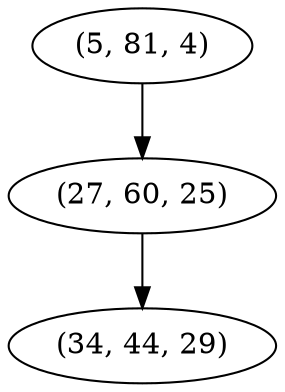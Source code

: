 digraph tree {
    "(5, 81, 4)";
    "(27, 60, 25)";
    "(34, 44, 29)";
    "(5, 81, 4)" -> "(27, 60, 25)";
    "(27, 60, 25)" -> "(34, 44, 29)";
}
